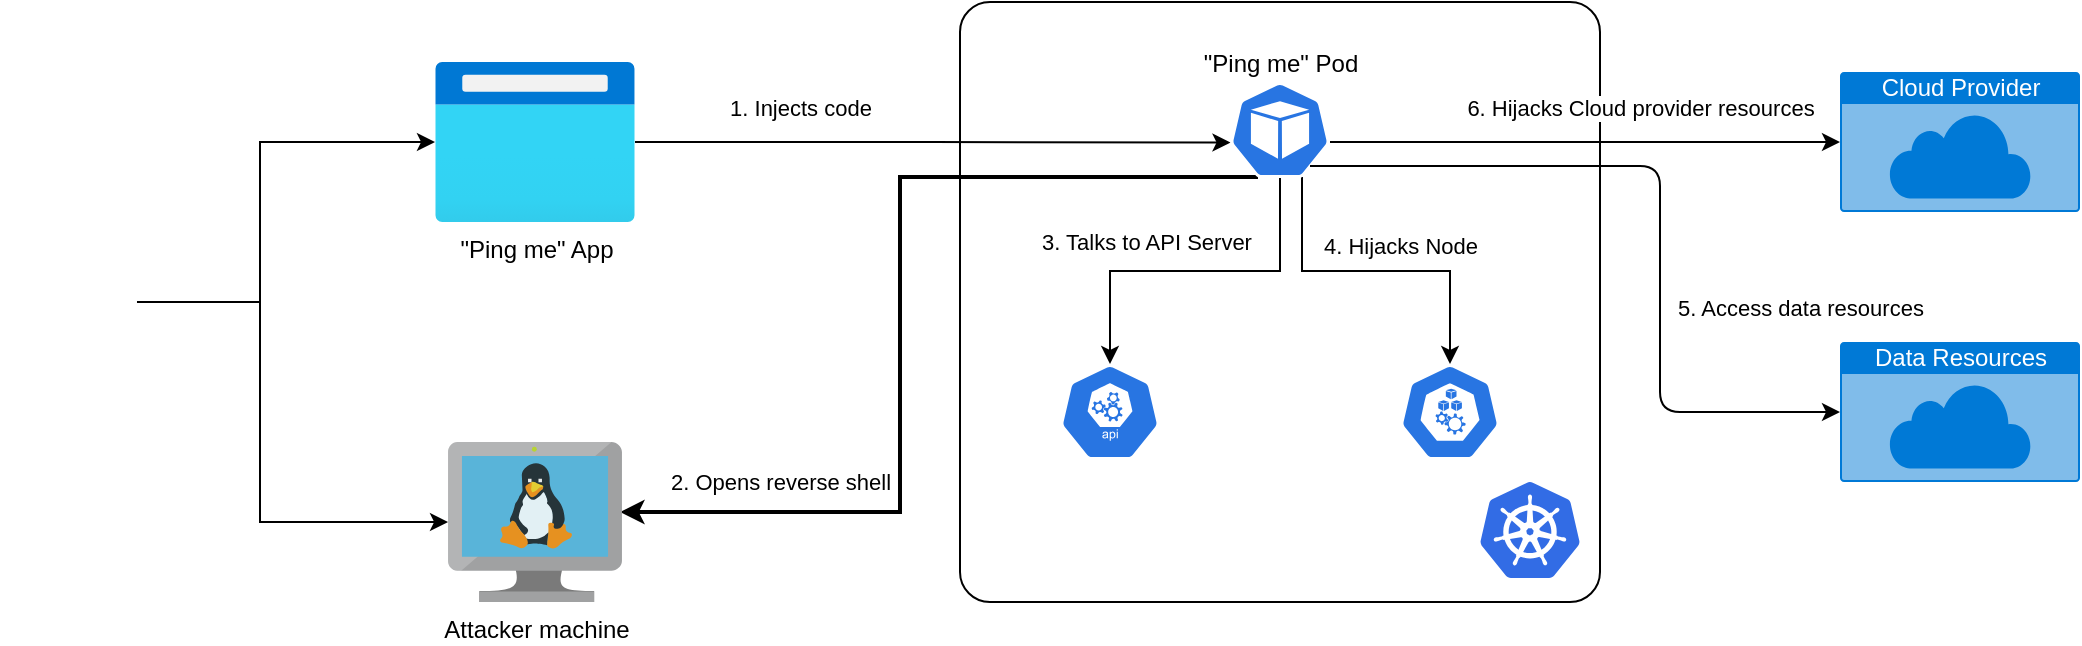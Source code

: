 <mxfile version="14.6.13" type="device"><diagram id="nzI27ZdQeGKxeOH7pkGE" name="Page-1"><mxGraphModel dx="1186" dy="822" grid="1" gridSize="10" guides="1" tooltips="1" connect="1" arrows="1" fold="1" page="1" pageScale="1" pageWidth="4681" pageHeight="3300" math="0" shadow="0"><root><mxCell id="0"/><mxCell id="1" parent="0"/><mxCell id="kLsLeGaLj7qczjX0WY6R-6" value="" style="rounded=1;whiteSpace=wrap;html=1;arcSize=5;fillColor=none;" parent="1" vertex="1"><mxGeometry x="660" y="300" width="320" height="300" as="geometry"/></mxCell><mxCell id="kLsLeGaLj7qczjX0WY6R-17" style="edgeStyle=orthogonalEdgeStyle;rounded=0;orthogonalLoop=1;jettySize=auto;html=1;entryX=0.005;entryY=0.63;entryDx=0;entryDy=0;entryPerimeter=0;" parent="1" source="kLsLeGaLj7qczjX0WY6R-1" target="kLsLeGaLj7qczjX0WY6R-7" edge="1"><mxGeometry relative="1" as="geometry"/></mxCell><mxCell id="kLsLeGaLj7qczjX0WY6R-1" value="&quot;Ping me&quot; App" style="aspect=fixed;html=1;points=[];align=center;image;fontSize=12;image=img/lib/azure2/general/Browser.svg;" parent="1" vertex="1"><mxGeometry x="397.5" y="330" width="100" height="80" as="geometry"/></mxCell><mxCell id="kLsLeGaLj7qczjX0WY6R-12" style="edgeStyle=orthogonalEdgeStyle;rounded=0;orthogonalLoop=1;jettySize=auto;html=1;" parent="1" source="kLsLeGaLj7qczjX0WY6R-2" target="kLsLeGaLj7qczjX0WY6R-1" edge="1"><mxGeometry relative="1" as="geometry"><Array as="points"><mxPoint x="310" y="450"/><mxPoint x="310" y="370"/></Array></mxGeometry></mxCell><mxCell id="kLsLeGaLj7qczjX0WY6R-15" value="1. Injects code" style="edgeLabel;html=1;align=center;verticalAlign=top;resizable=0;points=[];labelPosition=center;verticalLabelPosition=bottom;" parent="kLsLeGaLj7qczjX0WY6R-12" vertex="1" connectable="0"><mxGeometry x="0.201" y="1" relative="1" as="geometry"><mxPoint x="271" y="-34" as="offset"/></mxGeometry></mxCell><mxCell id="kLsLeGaLj7qczjX0WY6R-30" style="edgeStyle=orthogonalEdgeStyle;rounded=0;orthogonalLoop=1;jettySize=auto;html=1;exitX=1;exitY=0.5;exitDx=0;exitDy=0;" parent="1" source="kLsLeGaLj7qczjX0WY6R-2" target="kLsLeGaLj7qczjX0WY6R-10" edge="1"><mxGeometry relative="1" as="geometry"><Array as="points"><mxPoint x="310" y="450"/><mxPoint x="310" y="560"/></Array></mxGeometry></mxCell><mxCell id="kLsLeGaLj7qczjX0WY6R-2" value="" style="shape=image;verticalLabelPosition=bottom;labelBackgroundColor=#ffffff;verticalAlign=top;aspect=fixed;imageAspect=0;image=https://w7.pngwing.com/pngs/696/550/png-transparent-man-wearing-black-hat-and-sunglasses-illustration-security-hacker-anonymous-hacker.png;imageBackground=#FFFFFF;" parent="1" vertex="1"><mxGeometry x="180.0" y="410" width="68.46" height="80" as="geometry"/></mxCell><mxCell id="kLsLeGaLj7qczjX0WY6R-3" value="" style="aspect=fixed;html=1;points=[];align=center;image;fontSize=12;image=img/lib/mscae/Kubernetes.svg;" parent="1" vertex="1"><mxGeometry x="920" y="540" width="50" height="48" as="geometry"/></mxCell><mxCell id="kLsLeGaLj7qczjX0WY6R-14" style="edgeStyle=orthogonalEdgeStyle;rounded=0;orthogonalLoop=1;jettySize=auto;html=1;exitX=0.28;exitY=0.99;exitDx=0;exitDy=0;exitPerimeter=0;entryX=0.989;entryY=0.438;entryDx=0;entryDy=0;entryPerimeter=0;strokeWidth=2;" parent="1" source="kLsLeGaLj7qczjX0WY6R-7" target="kLsLeGaLj7qczjX0WY6R-10" edge="1"><mxGeometry relative="1" as="geometry"><mxPoint x="630" y="680" as="targetPoint"/><Array as="points"><mxPoint x="630" y="388"/><mxPoint x="630" y="555"/></Array></mxGeometry></mxCell><mxCell id="kLsLeGaLj7qczjX0WY6R-16" value="2. Opens reverse shell" style="edgeLabel;html=1;align=center;verticalAlign=middle;resizable=0;points=[];" parent="kLsLeGaLj7qczjX0WY6R-14" vertex="1" connectable="0"><mxGeometry x="0.486" relative="1" as="geometry"><mxPoint x="-45" y="-15" as="offset"/></mxGeometry></mxCell><mxCell id="kLsLeGaLj7qczjX0WY6R-19" style="edgeStyle=orthogonalEdgeStyle;rounded=0;orthogonalLoop=1;jettySize=auto;html=1;exitX=0.5;exitY=1;exitDx=0;exitDy=0;exitPerimeter=0;entryX=0.5;entryY=0;entryDx=0;entryDy=0;entryPerimeter=0;" parent="1" source="kLsLeGaLj7qczjX0WY6R-7" target="kLsLeGaLj7qczjX0WY6R-18" edge="1"><mxGeometry relative="1" as="geometry"><mxPoint x="1090" y="490" as="targetPoint"/></mxGeometry></mxCell><mxCell id="kLsLeGaLj7qczjX0WY6R-20" value="3. Talks to API Server" style="edgeLabel;html=1;align=center;verticalAlign=bottom;resizable=0;points=[];labelPosition=center;verticalLabelPosition=top;" parent="kLsLeGaLj7qczjX0WY6R-19" vertex="1" connectable="0"><mxGeometry x="0.065" y="-1" relative="1" as="geometry"><mxPoint x="-19" y="-5" as="offset"/></mxGeometry></mxCell><mxCell id="kLsLeGaLj7qczjX0WY6R-23" style="edgeStyle=orthogonalEdgeStyle;rounded=0;orthogonalLoop=1;jettySize=auto;html=1;entryX=0.5;entryY=0;entryDx=0;entryDy=0;entryPerimeter=0;exitX=0.72;exitY=0.99;exitDx=0;exitDy=0;exitPerimeter=0;" parent="1" source="kLsLeGaLj7qczjX0WY6R-7" target="kLsLeGaLj7qczjX0WY6R-22" edge="1"><mxGeometry relative="1" as="geometry"/></mxCell><mxCell id="kLsLeGaLj7qczjX0WY6R-24" value="4. Hijacks Node" style="edgeLabel;html=1;align=center;verticalAlign=middle;resizable=0;points=[];" parent="kLsLeGaLj7qczjX0WY6R-23" vertex="1" connectable="0"><mxGeometry x="0.573" y="2" relative="1" as="geometry"><mxPoint x="-27" y="-23" as="offset"/></mxGeometry></mxCell><mxCell id="kLsLeGaLj7qczjX0WY6R-27" value="" style="edgeStyle=orthogonalEdgeStyle;rounded=0;orthogonalLoop=1;jettySize=auto;html=1;entryX=0;entryY=0.5;entryDx=0;entryDy=0;entryPerimeter=0;labelPosition=center;verticalLabelPosition=bottom;align=center;verticalAlign=top;" parent="1" source="kLsLeGaLj7qczjX0WY6R-7" target="kLsLeGaLj7qczjX0WY6R-26" edge="1"><mxGeometry x="0.216" y="20" relative="1" as="geometry"><Array as="points"><mxPoint x="1100" y="370"/></Array><mxPoint as="offset"/></mxGeometry></mxCell><mxCell id="kLsLeGaLj7qczjX0WY6R-7" value="&quot;Ping me&quot; Pod" style="html=1;dashed=0;whitespace=wrap;fillColor=#2875E2;strokeColor=#ffffff;points=[[0.005,0.63,0],[0.1,0.2,0],[0.9,0.2,0],[0.5,0,0],[0.995,0.63,0],[0.72,0.99,0],[0.5,1,0],[0.28,0.99,0]];shape=mxgraph.kubernetes.icon;prIcon=pod;labelPosition=center;verticalLabelPosition=top;align=center;verticalAlign=bottom;" parent="1" vertex="1"><mxGeometry x="795" y="340" width="50" height="48" as="geometry"/></mxCell><mxCell id="kLsLeGaLj7qczjX0WY6R-10" value="Attacker machine" style="aspect=fixed;html=1;points=[];align=center;image;fontSize=12;image=img/lib/mscae/VM_Linux.svg;" parent="1" vertex="1"><mxGeometry x="404.02" y="520" width="86.96" height="80" as="geometry"/></mxCell><mxCell id="kLsLeGaLj7qczjX0WY6R-18" value="" style="html=1;dashed=0;whitespace=wrap;fillColor=#2875E2;strokeColor=#ffffff;points=[[0.005,0.63,0],[0.1,0.2,0],[0.9,0.2,0],[0.5,0,0],[0.995,0.63,0],[0.72,0.99,0],[0.5,1,0],[0.28,0.99,0]];shape=mxgraph.kubernetes.icon;prIcon=api" parent="1" vertex="1"><mxGeometry x="710" y="481" width="50" height="48" as="geometry"/></mxCell><mxCell id="kLsLeGaLj7qczjX0WY6R-22" value="" style="html=1;dashed=0;whitespace=wrap;fillColor=#2875E2;strokeColor=#ffffff;points=[[0.005,0.63,0],[0.1,0.2,0],[0.9,0.2,0],[0.5,0,0],[0.995,0.63,0],[0.72,0.99,0],[0.5,1,0],[0.28,0.99,0]];shape=mxgraph.kubernetes.icon;prIcon=node" parent="1" vertex="1"><mxGeometry x="880" y="481" width="50" height="48" as="geometry"/></mxCell><mxCell id="kLsLeGaLj7qczjX0WY6R-26" value="Cloud Provider" style="html=1;strokeColor=none;fillColor=#0079D6;labelPosition=center;verticalLabelPosition=middle;verticalAlign=top;align=center;fontSize=12;outlineConnect=0;spacingTop=-6;fontColor=#FFFFFF;shape=mxgraph.sitemap.cloud;" parent="1" vertex="1"><mxGeometry x="1100" y="335" width="120" height="70" as="geometry"/></mxCell><mxCell id="bq8UHHvSJw6vCrAw2E0T-1" value="Data Resources" style="html=1;strokeColor=none;fillColor=#0079D6;labelPosition=center;verticalLabelPosition=middle;verticalAlign=top;align=center;fontSize=12;outlineConnect=0;spacingTop=-6;fontColor=#FFFFFF;shape=mxgraph.sitemap.cloud;" vertex="1" parent="1"><mxGeometry x="1100" y="470" width="120" height="70" as="geometry"/></mxCell><mxCell id="bq8UHHvSJw6vCrAw2E0T-3" value="" style="endArrow=classic;html=1;entryX=0;entryY=0.5;entryDx=0;entryDy=0;entryPerimeter=0;exitX=0.8;exitY=0.875;exitDx=0;exitDy=0;exitPerimeter=0;" edge="1" parent="1" source="kLsLeGaLj7qczjX0WY6R-7" target="bq8UHHvSJw6vCrAw2E0T-1"><mxGeometry width="50" height="50" relative="1" as="geometry"><mxPoint x="740" y="550" as="sourcePoint"/><mxPoint x="790" y="500" as="targetPoint"/><Array as="points"><mxPoint x="1010" y="382"/><mxPoint x="1010" y="505"/></Array></mxGeometry></mxCell><mxCell id="bq8UHHvSJw6vCrAw2E0T-4" value="6. Hijacks Cloud provider resources" style="edgeLabel;html=1;align=center;verticalAlign=top;resizable=0;points=[];labelPosition=center;verticalLabelPosition=bottom;" vertex="1" connectable="0" parent="1"><mxGeometry x="1000" y="340.0" as="geometry"/></mxCell><mxCell id="bq8UHHvSJw6vCrAw2E0T-5" value="5. Access data resources" style="edgeLabel;html=1;align=center;verticalAlign=top;resizable=0;points=[];labelPosition=center;verticalLabelPosition=bottom;" vertex="1" connectable="0" parent="1"><mxGeometry x="1080" y="440" as="geometry"/></mxCell></root></mxGraphModel></diagram></mxfile>